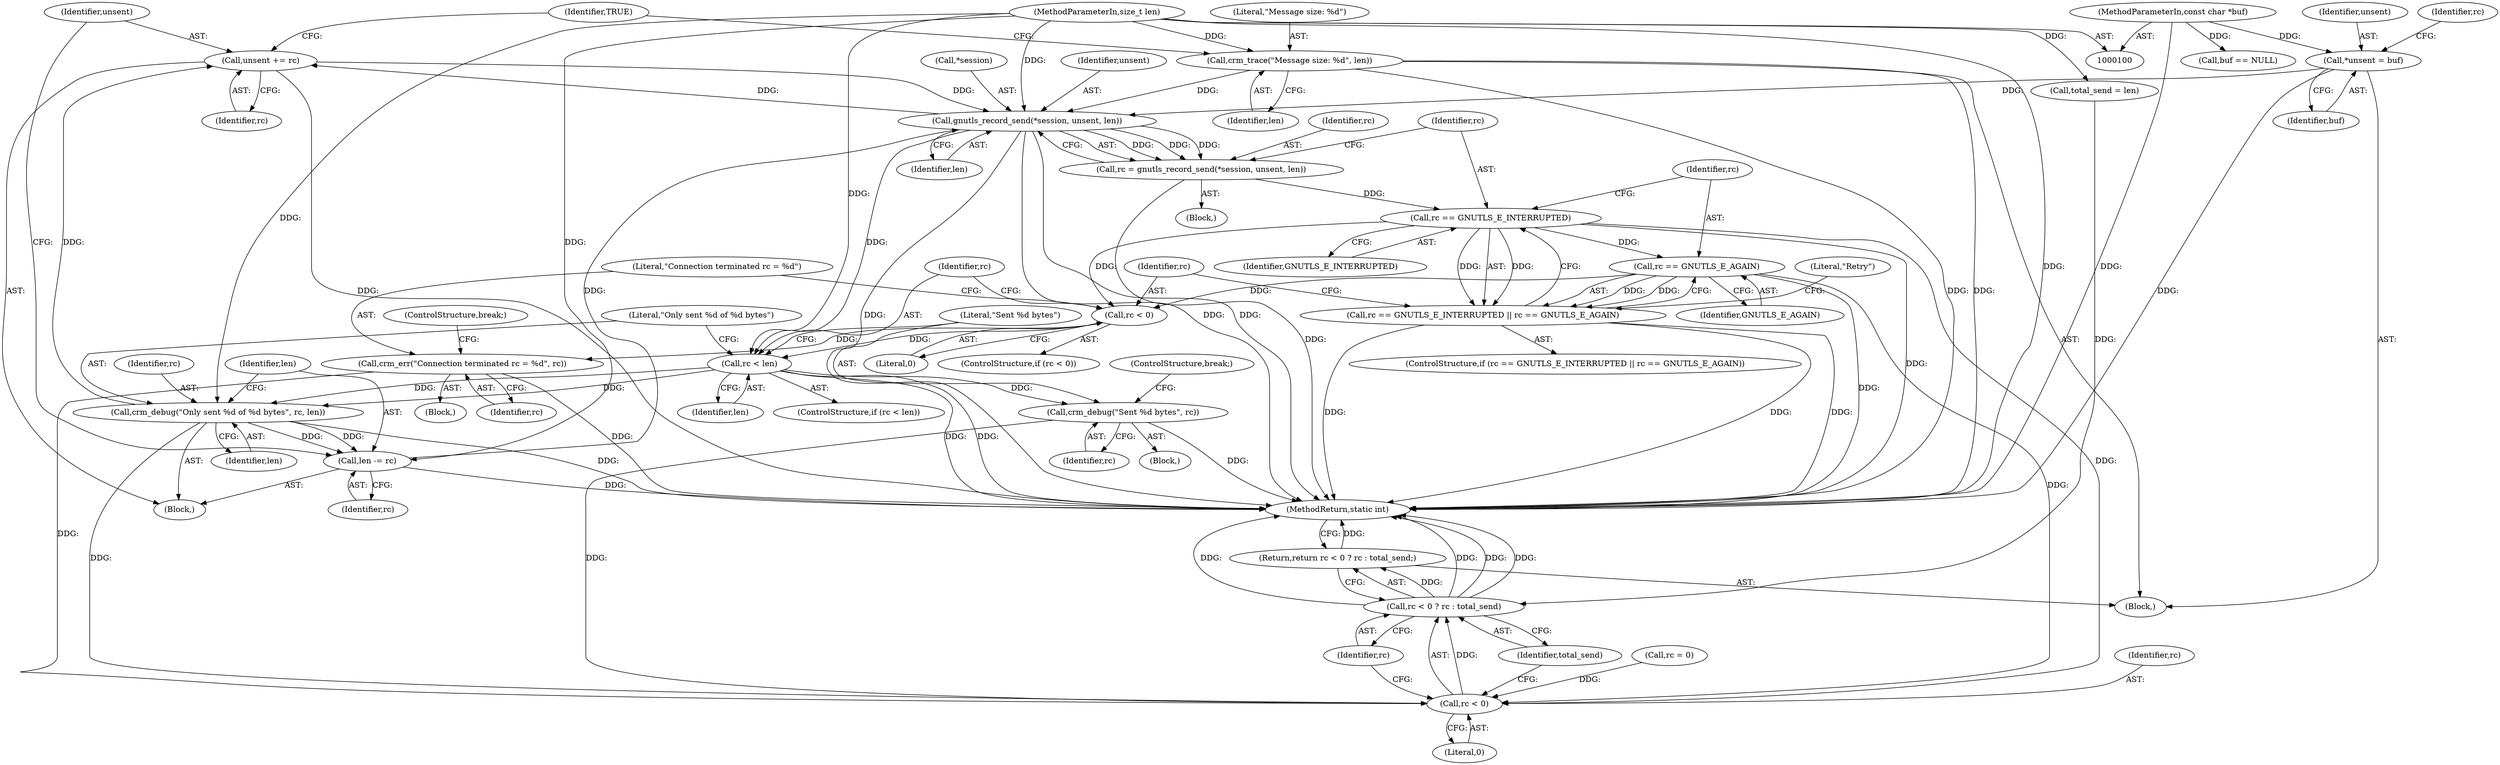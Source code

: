 digraph "0_pacemaker_564f7cc2a51dcd2f28ab12a13394f31be5aa3c93_15@pointer" {
"1000172" [label="(Call,unsent += rc)"];
"1000165" [label="(Call,crm_debug(\"Only sent %d of %d bytes\", rc, len))"];
"1000161" [label="(Call,rc < len)"];
"1000151" [label="(Call,rc < 0)"];
"1000140" [label="(Call,rc == GNUTLS_E_INTERRUPTED)"];
"1000131" [label="(Call,rc = gnutls_record_send(*session, unsent, len))"];
"1000133" [label="(Call,gnutls_record_send(*session, unsent, len))"];
"1000106" [label="(Call,*unsent = buf)"];
"1000102" [label="(MethodParameterIn,const char *buf)"];
"1000172" [label="(Call,unsent += rc)"];
"1000125" [label="(Call,crm_trace(\"Message size: %d\", len))"];
"1000103" [label="(MethodParameterIn,size_t len)"];
"1000169" [label="(Call,len -= rc)"];
"1000143" [label="(Call,rc == GNUTLS_E_AGAIN)"];
"1000139" [label="(Call,rc == GNUTLS_E_INTERRUPTED || rc == GNUTLS_E_AGAIN)"];
"1000155" [label="(Call,crm_err(\"Connection terminated rc = %d\", rc))"];
"1000183" [label="(Call,rc < 0)"];
"1000182" [label="(Call,rc < 0 ? rc : total_send)"];
"1000181" [label="(Return,return rc < 0 ? rc : total_send;)"];
"1000177" [label="(Call,crm_debug(\"Sent %d bytes\", rc))"];
"1000133" [label="(Call,gnutls_record_send(*session, unsent, len))"];
"1000104" [label="(Block,)"];
"1000140" [label="(Call,rc == GNUTLS_E_INTERRUPTED)"];
"1000125" [label="(Call,crm_trace(\"Message size: %d\", len))"];
"1000177" [label="(Call,crm_debug(\"Sent %d bytes\", rc))"];
"1000129" [label="(Identifier,TRUE)"];
"1000154" [label="(Block,)"];
"1000110" [label="(Call,rc = 0)"];
"1000148" [label="(Literal,\"Retry\")"];
"1000172" [label="(Call,unsent += rc)"];
"1000155" [label="(Call,crm_err(\"Connection terminated rc = %d\", rc))"];
"1000167" [label="(Identifier,rc)"];
"1000170" [label="(Identifier,len)"];
"1000102" [label="(MethodParameterIn,const char *buf)"];
"1000136" [label="(Identifier,unsent)"];
"1000181" [label="(Return,return rc < 0 ? rc : total_send;)"];
"1000139" [label="(Call,rc == GNUTLS_E_INTERRUPTED || rc == GNUTLS_E_AGAIN)"];
"1000142" [label="(Identifier,GNUTLS_E_INTERRUPTED)"];
"1000187" [label="(Identifier,total_send)"];
"1000138" [label="(ControlStructure,if (rc == GNUTLS_E_INTERRUPTED || rc == GNUTLS_E_AGAIN))"];
"1000103" [label="(MethodParameterIn,size_t len)"];
"1000171" [label="(Identifier,rc)"];
"1000130" [label="(Block,)"];
"1000127" [label="(Identifier,len)"];
"1000145" [label="(Identifier,GNUTLS_E_AGAIN)"];
"1000169" [label="(Call,len -= rc)"];
"1000179" [label="(Identifier,rc)"];
"1000174" [label="(Identifier,rc)"];
"1000188" [label="(MethodReturn,static int)"];
"1000183" [label="(Call,rc < 0)"];
"1000151" [label="(Call,rc < 0)"];
"1000144" [label="(Identifier,rc)"];
"1000152" [label="(Identifier,rc)"];
"1000122" [label="(Call,total_send = len)"];
"1000168" [label="(Identifier,len)"];
"1000153" [label="(Literal,0)"];
"1000132" [label="(Identifier,rc)"];
"1000156" [label="(Literal,\"Connection terminated rc = %d\")"];
"1000176" [label="(Block,)"];
"1000164" [label="(Block,)"];
"1000163" [label="(Identifier,len)"];
"1000186" [label="(Identifier,rc)"];
"1000160" [label="(ControlStructure,if (rc < len))"];
"1000173" [label="(Identifier,unsent)"];
"1000185" [label="(Literal,0)"];
"1000126" [label="(Literal,\"Message size: %d\")"];
"1000158" [label="(ControlStructure,break;)"];
"1000165" [label="(Call,crm_debug(\"Only sent %d of %d bytes\", rc, len))"];
"1000166" [label="(Literal,\"Only sent %d of %d bytes\")"];
"1000162" [label="(Identifier,rc)"];
"1000131" [label="(Call,rc = gnutls_record_send(*session, unsent, len))"];
"1000182" [label="(Call,rc < 0 ? rc : total_send)"];
"1000178" [label="(Literal,\"Sent %d bytes\")"];
"1000107" [label="(Identifier,unsent)"];
"1000150" [label="(ControlStructure,if (rc < 0))"];
"1000111" [label="(Identifier,rc)"];
"1000157" [label="(Identifier,rc)"];
"1000108" [label="(Identifier,buf)"];
"1000141" [label="(Identifier,rc)"];
"1000180" [label="(ControlStructure,break;)"];
"1000134" [label="(Call,*session)"];
"1000137" [label="(Identifier,len)"];
"1000161" [label="(Call,rc < len)"];
"1000106" [label="(Call,*unsent = buf)"];
"1000115" [label="(Call,buf == NULL)"];
"1000143" [label="(Call,rc == GNUTLS_E_AGAIN)"];
"1000184" [label="(Identifier,rc)"];
"1000172" -> "1000164"  [label="AST: "];
"1000172" -> "1000174"  [label="CFG: "];
"1000173" -> "1000172"  [label="AST: "];
"1000174" -> "1000172"  [label="AST: "];
"1000129" -> "1000172"  [label="CFG: "];
"1000172" -> "1000188"  [label="DDG: "];
"1000172" -> "1000133"  [label="DDG: "];
"1000165" -> "1000172"  [label="DDG: "];
"1000133" -> "1000172"  [label="DDG: "];
"1000165" -> "1000164"  [label="AST: "];
"1000165" -> "1000168"  [label="CFG: "];
"1000166" -> "1000165"  [label="AST: "];
"1000167" -> "1000165"  [label="AST: "];
"1000168" -> "1000165"  [label="AST: "];
"1000170" -> "1000165"  [label="CFG: "];
"1000165" -> "1000188"  [label="DDG: "];
"1000161" -> "1000165"  [label="DDG: "];
"1000161" -> "1000165"  [label="DDG: "];
"1000103" -> "1000165"  [label="DDG: "];
"1000165" -> "1000169"  [label="DDG: "];
"1000165" -> "1000169"  [label="DDG: "];
"1000165" -> "1000183"  [label="DDG: "];
"1000161" -> "1000160"  [label="AST: "];
"1000161" -> "1000163"  [label="CFG: "];
"1000162" -> "1000161"  [label="AST: "];
"1000163" -> "1000161"  [label="AST: "];
"1000166" -> "1000161"  [label="CFG: "];
"1000178" -> "1000161"  [label="CFG: "];
"1000161" -> "1000188"  [label="DDG: "];
"1000161" -> "1000188"  [label="DDG: "];
"1000151" -> "1000161"  [label="DDG: "];
"1000133" -> "1000161"  [label="DDG: "];
"1000103" -> "1000161"  [label="DDG: "];
"1000161" -> "1000177"  [label="DDG: "];
"1000151" -> "1000150"  [label="AST: "];
"1000151" -> "1000153"  [label="CFG: "];
"1000152" -> "1000151"  [label="AST: "];
"1000153" -> "1000151"  [label="AST: "];
"1000156" -> "1000151"  [label="CFG: "];
"1000162" -> "1000151"  [label="CFG: "];
"1000140" -> "1000151"  [label="DDG: "];
"1000143" -> "1000151"  [label="DDG: "];
"1000151" -> "1000155"  [label="DDG: "];
"1000140" -> "1000139"  [label="AST: "];
"1000140" -> "1000142"  [label="CFG: "];
"1000141" -> "1000140"  [label="AST: "];
"1000142" -> "1000140"  [label="AST: "];
"1000144" -> "1000140"  [label="CFG: "];
"1000139" -> "1000140"  [label="CFG: "];
"1000140" -> "1000188"  [label="DDG: "];
"1000140" -> "1000139"  [label="DDG: "];
"1000140" -> "1000139"  [label="DDG: "];
"1000131" -> "1000140"  [label="DDG: "];
"1000140" -> "1000143"  [label="DDG: "];
"1000140" -> "1000183"  [label="DDG: "];
"1000131" -> "1000130"  [label="AST: "];
"1000131" -> "1000133"  [label="CFG: "];
"1000132" -> "1000131"  [label="AST: "];
"1000133" -> "1000131"  [label="AST: "];
"1000141" -> "1000131"  [label="CFG: "];
"1000131" -> "1000188"  [label="DDG: "];
"1000133" -> "1000131"  [label="DDG: "];
"1000133" -> "1000131"  [label="DDG: "];
"1000133" -> "1000131"  [label="DDG: "];
"1000133" -> "1000137"  [label="CFG: "];
"1000134" -> "1000133"  [label="AST: "];
"1000136" -> "1000133"  [label="AST: "];
"1000137" -> "1000133"  [label="AST: "];
"1000133" -> "1000188"  [label="DDG: "];
"1000133" -> "1000188"  [label="DDG: "];
"1000133" -> "1000188"  [label="DDG: "];
"1000106" -> "1000133"  [label="DDG: "];
"1000125" -> "1000133"  [label="DDG: "];
"1000169" -> "1000133"  [label="DDG: "];
"1000103" -> "1000133"  [label="DDG: "];
"1000106" -> "1000104"  [label="AST: "];
"1000106" -> "1000108"  [label="CFG: "];
"1000107" -> "1000106"  [label="AST: "];
"1000108" -> "1000106"  [label="AST: "];
"1000111" -> "1000106"  [label="CFG: "];
"1000106" -> "1000188"  [label="DDG: "];
"1000102" -> "1000106"  [label="DDG: "];
"1000102" -> "1000100"  [label="AST: "];
"1000102" -> "1000188"  [label="DDG: "];
"1000102" -> "1000115"  [label="DDG: "];
"1000125" -> "1000104"  [label="AST: "];
"1000125" -> "1000127"  [label="CFG: "];
"1000126" -> "1000125"  [label="AST: "];
"1000127" -> "1000125"  [label="AST: "];
"1000129" -> "1000125"  [label="CFG: "];
"1000125" -> "1000188"  [label="DDG: "];
"1000125" -> "1000188"  [label="DDG: "];
"1000103" -> "1000125"  [label="DDG: "];
"1000103" -> "1000100"  [label="AST: "];
"1000103" -> "1000188"  [label="DDG: "];
"1000103" -> "1000122"  [label="DDG: "];
"1000103" -> "1000169"  [label="DDG: "];
"1000169" -> "1000164"  [label="AST: "];
"1000169" -> "1000171"  [label="CFG: "];
"1000170" -> "1000169"  [label="AST: "];
"1000171" -> "1000169"  [label="AST: "];
"1000173" -> "1000169"  [label="CFG: "];
"1000169" -> "1000188"  [label="DDG: "];
"1000143" -> "1000139"  [label="AST: "];
"1000143" -> "1000145"  [label="CFG: "];
"1000144" -> "1000143"  [label="AST: "];
"1000145" -> "1000143"  [label="AST: "];
"1000139" -> "1000143"  [label="CFG: "];
"1000143" -> "1000188"  [label="DDG: "];
"1000143" -> "1000139"  [label="DDG: "];
"1000143" -> "1000139"  [label="DDG: "];
"1000143" -> "1000183"  [label="DDG: "];
"1000139" -> "1000138"  [label="AST: "];
"1000148" -> "1000139"  [label="CFG: "];
"1000152" -> "1000139"  [label="CFG: "];
"1000139" -> "1000188"  [label="DDG: "];
"1000139" -> "1000188"  [label="DDG: "];
"1000139" -> "1000188"  [label="DDG: "];
"1000155" -> "1000154"  [label="AST: "];
"1000155" -> "1000157"  [label="CFG: "];
"1000156" -> "1000155"  [label="AST: "];
"1000157" -> "1000155"  [label="AST: "];
"1000158" -> "1000155"  [label="CFG: "];
"1000155" -> "1000188"  [label="DDG: "];
"1000155" -> "1000183"  [label="DDG: "];
"1000183" -> "1000182"  [label="AST: "];
"1000183" -> "1000185"  [label="CFG: "];
"1000184" -> "1000183"  [label="AST: "];
"1000185" -> "1000183"  [label="AST: "];
"1000186" -> "1000183"  [label="CFG: "];
"1000187" -> "1000183"  [label="CFG: "];
"1000183" -> "1000182"  [label="DDG: "];
"1000177" -> "1000183"  [label="DDG: "];
"1000110" -> "1000183"  [label="DDG: "];
"1000182" -> "1000181"  [label="AST: "];
"1000182" -> "1000186"  [label="CFG: "];
"1000182" -> "1000187"  [label="CFG: "];
"1000186" -> "1000182"  [label="AST: "];
"1000187" -> "1000182"  [label="AST: "];
"1000181" -> "1000182"  [label="CFG: "];
"1000182" -> "1000188"  [label="DDG: "];
"1000182" -> "1000188"  [label="DDG: "];
"1000182" -> "1000188"  [label="DDG: "];
"1000182" -> "1000188"  [label="DDG: "];
"1000182" -> "1000181"  [label="DDG: "];
"1000122" -> "1000182"  [label="DDG: "];
"1000181" -> "1000104"  [label="AST: "];
"1000188" -> "1000181"  [label="CFG: "];
"1000181" -> "1000188"  [label="DDG: "];
"1000177" -> "1000176"  [label="AST: "];
"1000177" -> "1000179"  [label="CFG: "];
"1000178" -> "1000177"  [label="AST: "];
"1000179" -> "1000177"  [label="AST: "];
"1000180" -> "1000177"  [label="CFG: "];
"1000177" -> "1000188"  [label="DDG: "];
}
